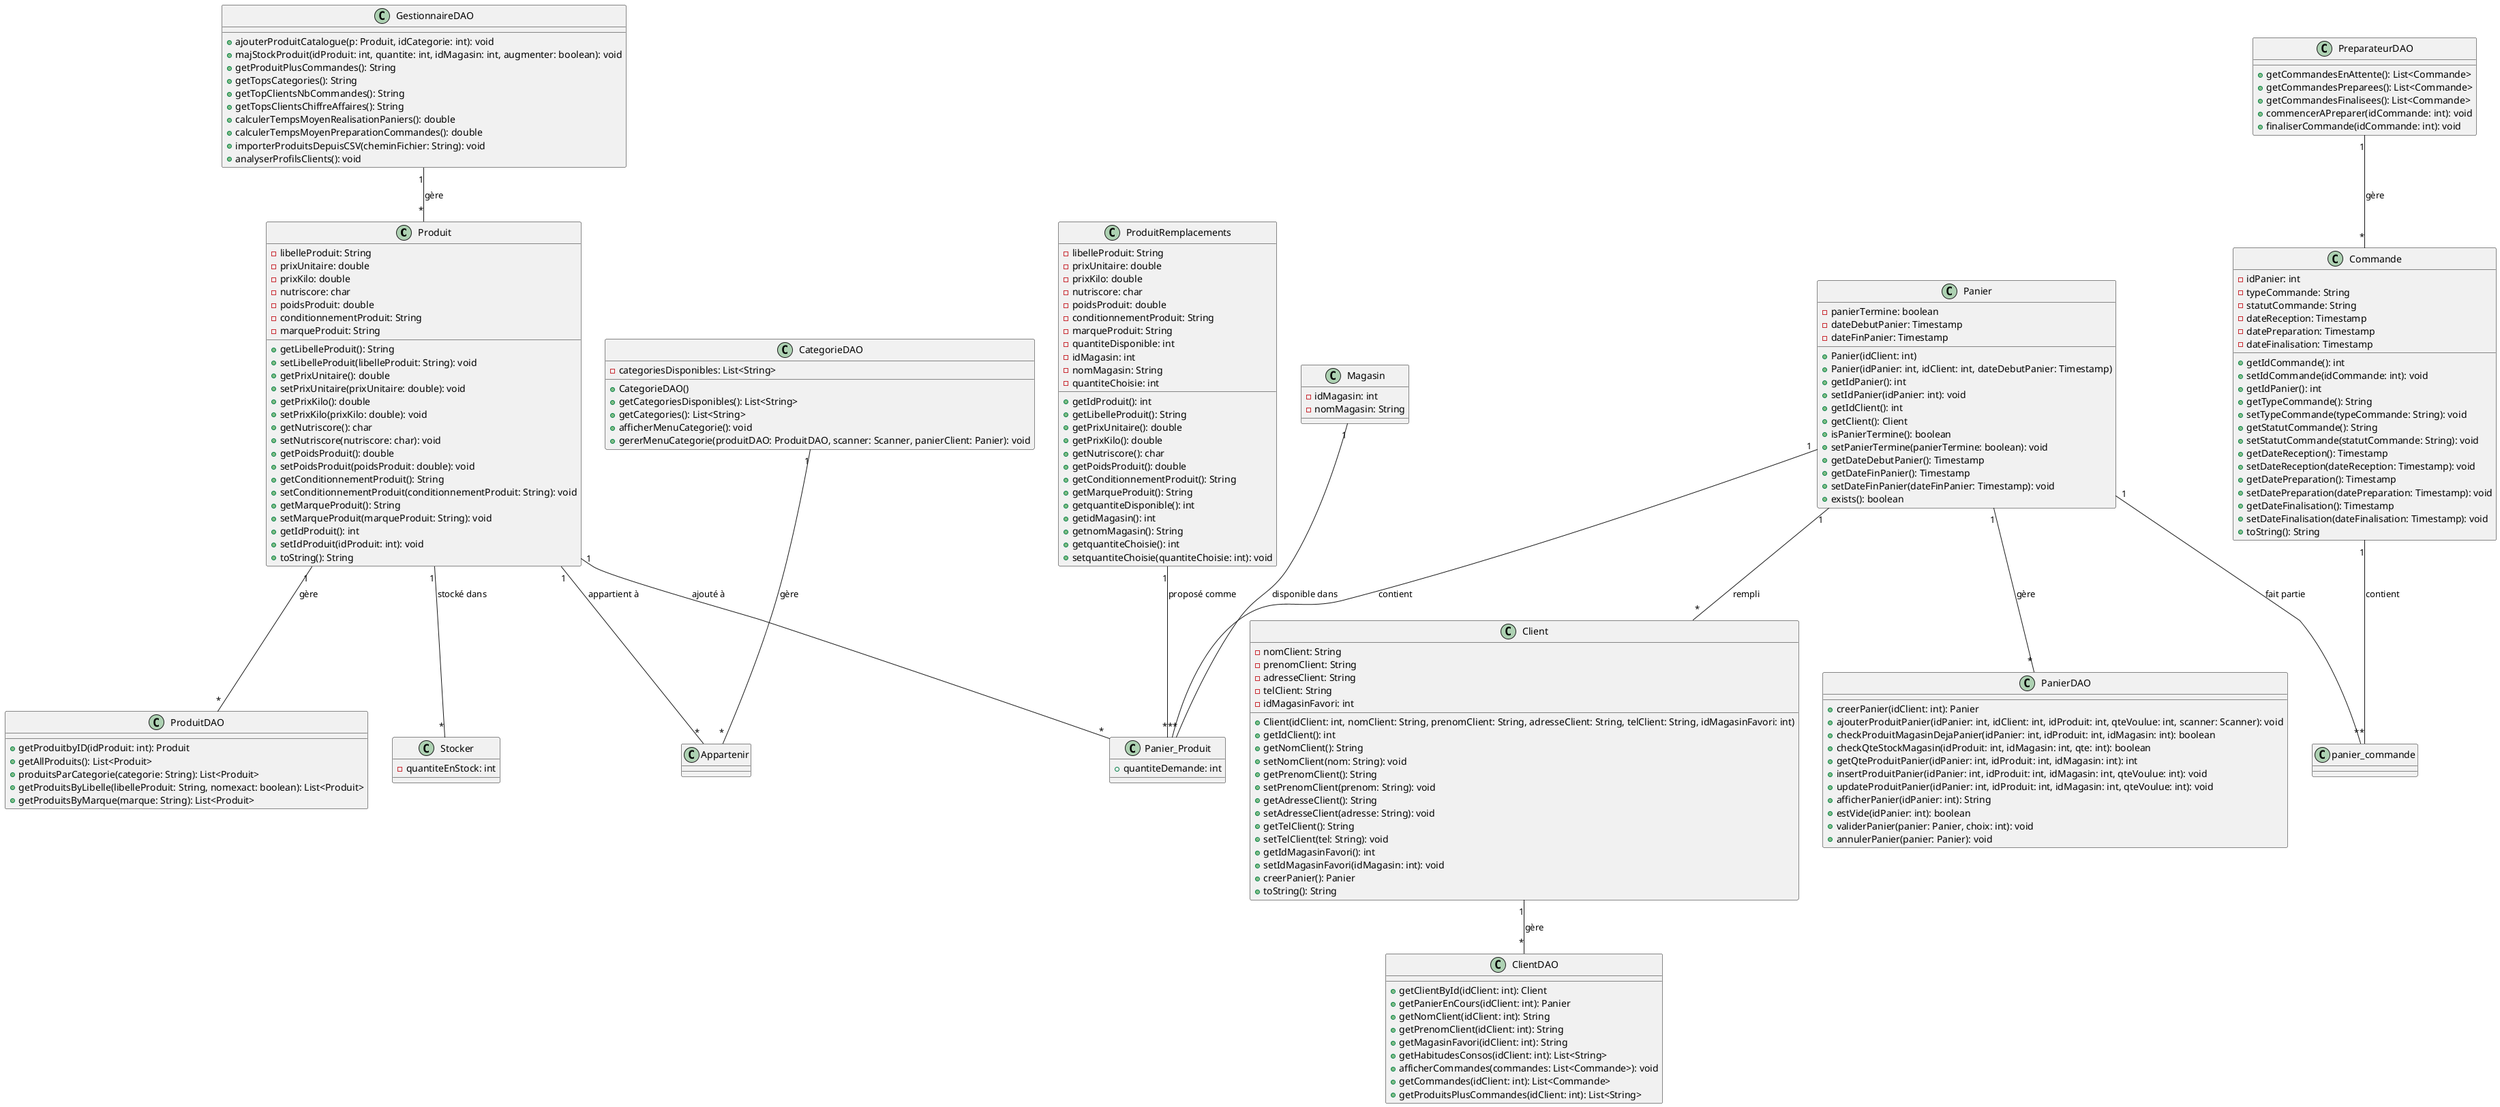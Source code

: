 @startuml schema-classes-uml

class Produit {
    - libelleProduit: String
    - prixUnitaire: double
    - prixKilo: double
    - nutriscore: char
    - poidsProduit: double
    - conditionnementProduit: String
    - marqueProduit: String

    + getLibelleProduit(): String
    + setLibelleProduit(libelleProduit: String): void
    + getPrixUnitaire(): double
    + setPrixUnitaire(prixUnitaire: double): void
    + getPrixKilo(): double
    + setPrixKilo(prixKilo: double): void
    + getNutriscore(): char
    + setNutriscore(nutriscore: char): void
    + getPoidsProduit(): double
    + setPoidsProduit(poidsProduit: double): void
    + getConditionnementProduit(): String
    + setConditionnementProduit(conditionnementProduit: String): void
    + getMarqueProduit(): String
    + setMarqueProduit(marqueProduit: String): void
    + getIdProduit(): int
    + setIdProduit(idProduit: int): void
    + toString(): String
}

class ProduitDAO {
    + getProduitbyID(idProduit: int): Produit
    + getAllProduits(): List<Produit>
    + produitsParCategorie(categorie: String): List<Produit>
    + getProduitsByLibelle(libelleProduit: String, nomexact: boolean): List<Produit>
    + getProduitsByMarque(marque: String): List<Produit>
}

class ProduitRemplacements {
    - libelleProduit: String
    - prixUnitaire: double
    - prixKilo: double
    - nutriscore: char
    - poidsProduit: double
    - conditionnementProduit: String
    - marqueProduit: String
    - quantiteDisponible: int
    - idMagasin: int
    - nomMagasin: String
    - quantiteChoisie: int

    + getIdProduit(): int
    + getLibelleProduit(): String
    + getPrixUnitaire(): double
    + getPrixKilo(): double
    + getNutriscore(): char
    + getPoidsProduit(): double
    + getConditionnementProduit(): String
    + getMarqueProduit(): String
    + getquantiteDisponible(): int
    + getidMagasin(): int
    + getnomMagasin(): String
    + getquantiteChoisie(): int
    + setquantiteChoisie(quantiteChoisie: int): void
}

class CategorieDAO {
    - categoriesDisponibles: List<String>
    + CategorieDAO()
    + getCategoriesDisponibles(): List<String>
    + getCategories(): List<String>
    + afficherMenuCategorie(): void
    + gererMenuCategorie(produitDAO: ProduitDAO, scanner: Scanner, panierClient: Panier): void
}

class Client {
    - nomClient: String
    - prenomClient: String
    - adresseClient: String
    - telClient: String
    - idMagasinFavori: int

    + Client(idClient: int, nomClient: String, prenomClient: String, adresseClient: String, telClient: String, idMagasinFavori: int)
    + getIdClient(): int
    + getNomClient(): String
    + setNomClient(nom: String): void
    + getPrenomClient(): String
    + setPrenomClient(prenom: String): void
    + getAdresseClient(): String
    + setAdresseClient(adresse: String): void
    + getTelClient(): String
    + setTelClient(tel: String): void
    + getIdMagasinFavori(): int
    + setIdMagasinFavori(idMagasin: int): void
    + creerPanier(): Panier
    + toString(): String
}

class ClientDAO {
    + getClientById(idClient: int): Client
    + getPanierEnCours(idClient: int): Panier
    + getNomClient(idClient: int): String
    + getPrenomClient(idClient: int): String
    + getMagasinFavori(idClient: int): String
    + getHabitudesConsos(idClient: int): List<String>
    + afficherCommandes(commandes: List<Commande>): void
    + getCommandes(idClient: int): List<Commande>
    + getProduitsPlusCommandes(idClient: int): List<String>
}

class Appartenir {}

class Stocker {
    - quantiteEnStock: int
}

class PanierDAO {
     + creerPanier(idClient: int): Panier   
     + ajouterProduitPanier(idPanier: int, idClient: int, idProduit: int, qteVoulue: int, scanner: Scanner): void   
     + checkProduitMagasinDejaPanier(idPanier: int, idProduit: int, idMagasin: int): boolean    
     + checkQteStockMagasin(idProduit: int, idMagasin: int, qte: int): boolean  
     + getQteProduitPanier(idPanier: int, idProduit: int, idMagasin: int): int  
     + insertProduitPanier(idPanier: int, idProduit: int, idMagasin: int, qteVoulue: int): void     
     + updateProduitPanier(idPanier: int, idProduit: int, idMagasin: int, qteVoulue: int): void     
     + afficherPanier(idPanier: int): String     
     + estVide(idPanier: int): boolean   
     + validerPanier(panier: Panier, choix: int): void   
     + annulerPanier(panier: Panier): void   
}

class Magasin {
    - idMagasin: int
    - nomMagasin: String
}

class Panier {                  
    - panierTermine: boolean           
    - dateDebutPanier: Timestamp       
    - dateFinPanier: Timestamp         

    + Panier(idClient: int)            
    + Panier(idPanier: int, idClient: int, dateDebutPanier: Timestamp) 
    + getIdPanier(): int               
    + setIdPanier(idPanier: int): void 
    + getIdClient(): int               
    + getClient(): Client              
    + isPanierTermine(): boolean      
    + setPanierTermine(panierTermine: boolean): void 
    + getDateDebutPanier(): Timestamp  
    + getDateFinPanier(): Timestamp    
    + setDateFinPanier(dateFinPanier: Timestamp): void 
    + exists(): boolean     
}

class Commande {
    - idPanier: int
    - typeCommande: String
    - statutCommande: String
    - dateReception: Timestamp
    - datePreparation: Timestamp
    - dateFinalisation: Timestamp
    
    + getIdCommande(): int
    + setIdCommande(idCommande: int): void
    + getIdPanier(): int
    + getTypeCommande(): String
    + setTypeCommande(typeCommande: String): void
    + getStatutCommande(): String
    + setStatutCommande(statutCommande: String): void
    + getDateReception(): Timestamp
    + setDateReception(dateReception: Timestamp): void
    + getDatePreparation(): Timestamp
    + setDatePreparation(datePreparation: Timestamp): void
    + getDateFinalisation(): Timestamp
    + setDateFinalisation(dateFinalisation: Timestamp): void
    + toString(): String
}

class PreparateurDAO {
    + getCommandesEnAttente(): List<Commande>             
    + getCommandesPreparees(): List<Commande>             
    + getCommandesFinalisees(): List<Commande>            
    + commencerAPreparer(idCommande: int): void           
    + finaliserCommande(idCommande: int): void       
}

class Panier_Produit {
    + quantiteDemande: int
}

class GestionnaireDAO {                             
    + ajouterProduitCatalogue(p: Produit, idCategorie: int): void 
    + majStockProduit(idProduit: int, quantite: int, idMagasin: int, augmenter: boolean): void 
    + getProduitPlusCommandes(): String                    
    + getTopsCategories(): String                          
    + getTopClientsNbCommandes(): String                   
    + getTopsClientsChiffreAffaires(): String              
    + calculerTempsMoyenRealisationPaniers(): double       
    + calculerTempsMoyenPreparationCommandes(): double     
    + importerProduitsDepuisCSV(cheminFichier: String): void 
    + analyserProfilsClients(): void
}

class panier_commande{}

' Associations
Produit "1" -- "*" ProduitDAO : gère
CategorieDAO "1" -- "*" Appartenir : gère
Client "1" -- "*" ClientDAO : gère
Panier "1" -- "*" PanierDAO : gère
GestionnaireDAO "1" -- "*" Produit : gère
PreparateurDAO "1" -- "*" Commande : gère
Panier "1" -- "*" Client : rempli
Commande "1" -- "*" panier_commande : contient
Panier "1" -- "*" panier_commande: fait partie
Produit "1" -- "*" Appartenir : appartient à
Produit "1" -- "*" Stocker : stocké dans
Produit "1" -- "*" Panier_Produit : ajouté à
Panier "1" -- "*" Panier_Produit : contient
Magasin "1" -- "*" Panier_Produit : disponible dans
ProduitRemplacements "1" -- "*" Panier_Produit : proposé comme

@enduml
